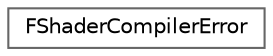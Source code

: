 digraph "Graphical Class Hierarchy"
{
 // INTERACTIVE_SVG=YES
 // LATEX_PDF_SIZE
  bgcolor="transparent";
  edge [fontname=Helvetica,fontsize=10,labelfontname=Helvetica,labelfontsize=10];
  node [fontname=Helvetica,fontsize=10,shape=box,height=0.2,width=0.4];
  rankdir="LR";
  Node0 [id="Node000000",label="FShaderCompilerError",height=0.2,width=0.4,color="grey40", fillcolor="white", style="filled",URL="$dc/dd5/structFShaderCompilerError.html",tooltip="A shader compiler error or warning."];
}
